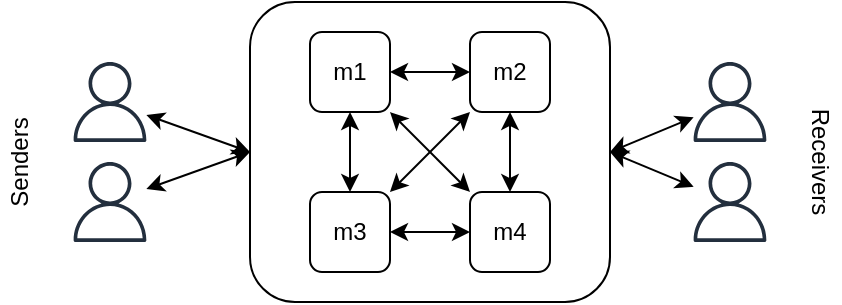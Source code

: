 <mxfile version="12.6.5" type="device"><diagram id="5HIGZLFfV9cpcyIGk_aW" name="Page-1"><mxGraphModel dx="1106" dy="779" grid="1" gridSize="10" guides="1" tooltips="1" connect="1" arrows="1" fold="1" page="1" pageScale="1" pageWidth="827" pageHeight="1169" math="0" shadow="0"><root><mxCell id="0"/><mxCell id="1" parent="0"/><mxCell id="sa5c57NOYJY1HpMMu8W_-12" style="edgeStyle=none;rounded=0;orthogonalLoop=1;jettySize=auto;html=1;startArrow=classic;startFill=1;exitX=1;exitY=0.5;exitDx=0;exitDy=0;" edge="1" parent="1" source="sa5c57NOYJY1HpMMu8W_-8" target="khrgKPgNnqTpxo7_-G0t-11"><mxGeometry relative="1" as="geometry"/></mxCell><mxCell id="sa5c57NOYJY1HpMMu8W_-8" value="" style="rounded=1;whiteSpace=wrap;html=1;" vertex="1" parent="1"><mxGeometry x="220" y="125" width="180" height="150" as="geometry"/></mxCell><mxCell id="sa5c57NOYJY1HpMMu8W_-3" style="edgeStyle=orthogonalEdgeStyle;rounded=0;orthogonalLoop=1;jettySize=auto;html=1;startArrow=classic;startFill=1;" edge="1" parent="1" source="khrgKPgNnqTpxo7_-G0t-1" target="sa5c57NOYJY1HpMMu8W_-1"><mxGeometry relative="1" as="geometry"/></mxCell><mxCell id="sa5c57NOYJY1HpMMu8W_-4" style="rounded=0;orthogonalLoop=1;jettySize=auto;html=1;entryX=0;entryY=0;entryDx=0;entryDy=0;startArrow=classic;startFill=1;" edge="1" parent="1" source="khrgKPgNnqTpxo7_-G0t-1" target="khrgKPgNnqTpxo7_-G0t-4"><mxGeometry relative="1" as="geometry"/></mxCell><mxCell id="sa5c57NOYJY1HpMMu8W_-14" style="edgeStyle=none;rounded=0;orthogonalLoop=1;jettySize=auto;html=1;entryX=0;entryY=0.5;entryDx=0;entryDy=0;startArrow=classic;startFill=1;" edge="1" parent="1" source="khrgKPgNnqTpxo7_-G0t-1" target="khrgKPgNnqTpxo7_-G0t-2"><mxGeometry relative="1" as="geometry"/></mxCell><mxCell id="khrgKPgNnqTpxo7_-G0t-1" value="m1" style="rounded=1;whiteSpace=wrap;html=1;" parent="1" vertex="1"><mxGeometry x="250" y="140" width="40" height="40" as="geometry"/></mxCell><mxCell id="sa5c57NOYJY1HpMMu8W_-5" style="edgeStyle=none;rounded=0;orthogonalLoop=1;jettySize=auto;html=1;startArrow=classic;startFill=1;" edge="1" parent="1" source="khrgKPgNnqTpxo7_-G0t-2" target="khrgKPgNnqTpxo7_-G0t-4"><mxGeometry relative="1" as="geometry"/></mxCell><mxCell id="khrgKPgNnqTpxo7_-G0t-2" value="m2" style="rounded=1;whiteSpace=wrap;html=1;" parent="1" vertex="1"><mxGeometry x="330" y="140" width="40" height="40" as="geometry"/></mxCell><mxCell id="sa5c57NOYJY1HpMMu8W_-6" style="edgeStyle=none;rounded=0;orthogonalLoop=1;jettySize=auto;html=1;startArrow=classic;startFill=1;" edge="1" parent="1" source="khrgKPgNnqTpxo7_-G0t-4" target="sa5c57NOYJY1HpMMu8W_-1"><mxGeometry relative="1" as="geometry"/></mxCell><mxCell id="khrgKPgNnqTpxo7_-G0t-4" value="m4" style="rounded=1;whiteSpace=wrap;html=1;" parent="1" vertex="1"><mxGeometry x="330" y="220" width="40" height="40" as="geometry"/></mxCell><mxCell id="sa5c57NOYJY1HpMMu8W_-10" style="edgeStyle=none;rounded=0;orthogonalLoop=1;jettySize=auto;html=1;entryX=0;entryY=0.5;entryDx=0;entryDy=0;startArrow=classic;startFill=1;" edge="1" parent="1" source="khrgKPgNnqTpxo7_-G0t-5" target="sa5c57NOYJY1HpMMu8W_-8"><mxGeometry relative="1" as="geometry"/></mxCell><mxCell id="khrgKPgNnqTpxo7_-G0t-5" value="" style="outlineConnect=0;fontColor=#232F3E;gradientColor=none;fillColor=#232F3E;strokeColor=none;dashed=0;verticalLabelPosition=bottom;verticalAlign=top;align=center;html=1;fontSize=12;fontStyle=0;aspect=fixed;pointerEvents=1;shape=mxgraph.aws4.user;" parent="1" vertex="1"><mxGeometry x="130" y="155" width="40" height="40" as="geometry"/></mxCell><mxCell id="sa5c57NOYJY1HpMMu8W_-11" style="edgeStyle=none;rounded=0;orthogonalLoop=1;jettySize=auto;html=1;startArrow=classic;startFill=1;" edge="1" parent="1" source="khrgKPgNnqTpxo7_-G0t-6"><mxGeometry relative="1" as="geometry"><mxPoint x="220" y="200" as="targetPoint"/></mxGeometry></mxCell><mxCell id="khrgKPgNnqTpxo7_-G0t-6" value="" style="outlineConnect=0;fontColor=#232F3E;gradientColor=none;fillColor=#232F3E;strokeColor=none;dashed=0;verticalLabelPosition=bottom;verticalAlign=top;align=center;html=1;fontSize=12;fontStyle=0;aspect=fixed;pointerEvents=1;shape=mxgraph.aws4.user;" parent="1" vertex="1"><mxGeometry x="130" y="205" width="40" height="40" as="geometry"/></mxCell><mxCell id="khrgKPgNnqTpxo7_-G0t-11" value="" style="outlineConnect=0;fontColor=#232F3E;gradientColor=none;fillColor=#232F3E;strokeColor=none;dashed=0;verticalLabelPosition=bottom;verticalAlign=top;align=center;html=1;fontSize=12;fontStyle=0;aspect=fixed;pointerEvents=1;shape=mxgraph.aws4.user;" parent="1" vertex="1"><mxGeometry x="440" y="155" width="40" height="40" as="geometry"/></mxCell><mxCell id="sa5c57NOYJY1HpMMu8W_-13" style="edgeStyle=none;rounded=0;orthogonalLoop=1;jettySize=auto;html=1;entryX=1;entryY=0.5;entryDx=0;entryDy=0;startArrow=classic;startFill=1;" edge="1" parent="1" source="khrgKPgNnqTpxo7_-G0t-12" target="sa5c57NOYJY1HpMMu8W_-8"><mxGeometry relative="1" as="geometry"/></mxCell><mxCell id="khrgKPgNnqTpxo7_-G0t-12" value="" style="outlineConnect=0;fontColor=#232F3E;gradientColor=none;fillColor=#232F3E;strokeColor=none;dashed=0;verticalLabelPosition=bottom;verticalAlign=top;align=center;html=1;fontSize=12;fontStyle=0;aspect=fixed;pointerEvents=1;shape=mxgraph.aws4.user;" parent="1" vertex="1"><mxGeometry x="440" y="205" width="40" height="40" as="geometry"/></mxCell><mxCell id="khrgKPgNnqTpxo7_-G0t-20" value="Senders" style="text;html=1;strokeColor=none;fillColor=none;align=center;verticalAlign=middle;whiteSpace=wrap;rounded=0;rotation=-90;" parent="1" vertex="1"><mxGeometry x="80" y="195" width="50" height="20" as="geometry"/></mxCell><mxCell id="khrgKPgNnqTpxo7_-G0t-21" value="Receivers" style="text;html=1;strokeColor=none;fillColor=none;align=center;verticalAlign=middle;whiteSpace=wrap;rounded=0;rotation=90;" parent="1" vertex="1"><mxGeometry x="480" y="195" width="50" height="20" as="geometry"/></mxCell><mxCell id="sa5c57NOYJY1HpMMu8W_-7" style="edgeStyle=none;rounded=0;orthogonalLoop=1;jettySize=auto;html=1;entryX=0;entryY=1;entryDx=0;entryDy=0;startArrow=classic;startFill=1;" edge="1" parent="1" source="sa5c57NOYJY1HpMMu8W_-1" target="khrgKPgNnqTpxo7_-G0t-2"><mxGeometry relative="1" as="geometry"/></mxCell><mxCell id="sa5c57NOYJY1HpMMu8W_-1" value="m3" style="rounded=1;whiteSpace=wrap;html=1;" vertex="1" parent="1"><mxGeometry x="250" y="220" width="40" height="40" as="geometry"/></mxCell></root></mxGraphModel></diagram></mxfile>